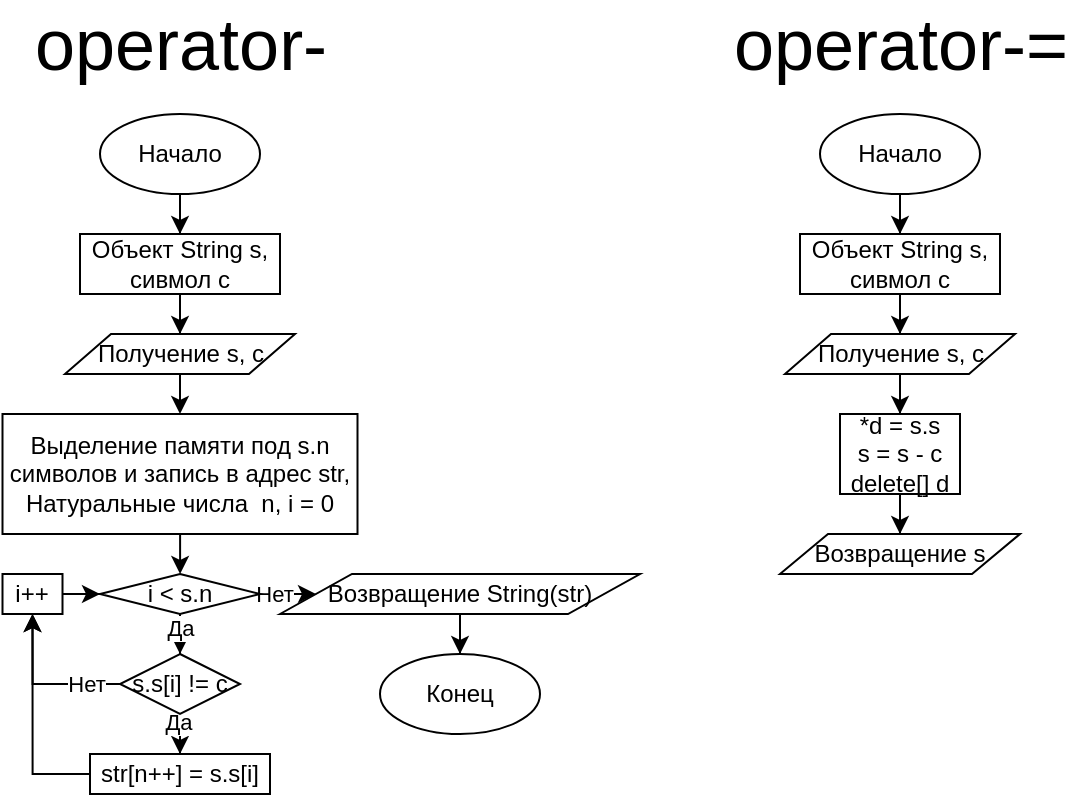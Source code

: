 <mxfile version="13.1.14"><diagram id="Hsi1N0cberL_-BoPGEi5" name="Page-1"><mxGraphModel dx="1112" dy="442" grid="1" gridSize="10" guides="1" tooltips="1" connect="1" arrows="1" fold="1" page="1" pageScale="1" pageWidth="850" pageHeight="1100" math="0" shadow="0"><root><mxCell id="0"/><mxCell id="1" parent="0"/><mxCell id="LDhQOHuRyV1jIk14AgpL-988" style="edgeStyle=orthogonalEdgeStyle;rounded=0;orthogonalLoop=1;jettySize=auto;html=1;entryX=0.5;entryY=0;entryDx=0;entryDy=0;" edge="1" parent="1" source="LDhQOHuRyV1jIk14AgpL-790" target="LDhQOHuRyV1jIk14AgpL-987"><mxGeometry relative="1" as="geometry"/></mxCell><mxCell id="LDhQOHuRyV1jIk14AgpL-790" value="Начало" style="ellipse;whiteSpace=wrap;html=1;" vertex="1" parent="1"><mxGeometry x="210" y="480" width="80" height="40" as="geometry"/></mxCell><mxCell id="LDhQOHuRyV1jIk14AgpL-957" value="Конец" style="ellipse;whiteSpace=wrap;html=1;" vertex="1" parent="1"><mxGeometry x="350" y="750" width="80" height="40" as="geometry"/></mxCell><mxCell id="LDhQOHuRyV1jIk14AgpL-990" style="edgeStyle=orthogonalEdgeStyle;rounded=0;orthogonalLoop=1;jettySize=auto;html=1;" edge="1" parent="1" source="LDhQOHuRyV1jIk14AgpL-987" target="LDhQOHuRyV1jIk14AgpL-989"><mxGeometry relative="1" as="geometry"/></mxCell><mxCell id="LDhQOHuRyV1jIk14AgpL-987" value="Объект String s, &lt;br&gt;сивмол c" style="rounded=0;whiteSpace=wrap;html=1;" vertex="1" parent="1"><mxGeometry x="200" y="540" width="100" height="30" as="geometry"/></mxCell><mxCell id="LDhQOHuRyV1jIk14AgpL-992" style="edgeStyle=orthogonalEdgeStyle;rounded=0;orthogonalLoop=1;jettySize=auto;html=1;entryX=0.5;entryY=0;entryDx=0;entryDy=0;" edge="1" parent="1" source="LDhQOHuRyV1jIk14AgpL-989"><mxGeometry relative="1" as="geometry"><mxPoint x="250.0" y="630" as="targetPoint"/></mxGeometry></mxCell><mxCell id="LDhQOHuRyV1jIk14AgpL-989" value="Получение s, c" style="shape=parallelogram;perimeter=parallelogramPerimeter;whiteSpace=wrap;html=1;" vertex="1" parent="1"><mxGeometry x="192.5" y="590" width="115" height="20" as="geometry"/></mxCell><mxCell id="LDhQOHuRyV1jIk14AgpL-1011" style="edgeStyle=orthogonalEdgeStyle;rounded=0;orthogonalLoop=1;jettySize=auto;html=1;entryX=0.5;entryY=0;entryDx=0;entryDy=0;" edge="1" parent="1" source="LDhQOHuRyV1jIk14AgpL-1007" target="LDhQOHuRyV1jIk14AgpL-1008"><mxGeometry relative="1" as="geometry"/></mxCell><mxCell id="LDhQOHuRyV1jIk14AgpL-1007" value="Выделение памяти под s.n символов и запись в адрес str,&lt;br&gt;Натуральные числа&amp;nbsp; n, i = 0" style="rounded=0;whiteSpace=wrap;html=1;" vertex="1" parent="1"><mxGeometry x="161.25" y="630" width="177.5" height="60" as="geometry"/></mxCell><mxCell id="LDhQOHuRyV1jIk14AgpL-1015" style="edgeStyle=orthogonalEdgeStyle;rounded=0;orthogonalLoop=1;jettySize=auto;html=1;entryX=0;entryY=0.5;entryDx=0;entryDy=0;" edge="1" parent="1" source="LDhQOHuRyV1jIk14AgpL-1008" target="LDhQOHuRyV1jIk14AgpL-1014"><mxGeometry relative="1" as="geometry"/></mxCell><mxCell id="LDhQOHuRyV1jIk14AgpL-1016" value="Нет" style="edgeLabel;html=1;align=center;verticalAlign=middle;resizable=0;points=[];" vertex="1" connectable="0" parent="LDhQOHuRyV1jIk14AgpL-1015"><mxGeometry x="0.523" relative="1" as="geometry"><mxPoint as="offset"/></mxGeometry></mxCell><mxCell id="LDhQOHuRyV1jIk14AgpL-1019" style="edgeStyle=orthogonalEdgeStyle;rounded=0;orthogonalLoop=1;jettySize=auto;html=1;entryX=0.5;entryY=0;entryDx=0;entryDy=0;" edge="1" parent="1" source="LDhQOHuRyV1jIk14AgpL-1008" target="LDhQOHuRyV1jIk14AgpL-1018"><mxGeometry relative="1" as="geometry"/></mxCell><mxCell id="LDhQOHuRyV1jIk14AgpL-1020" value="Да" style="edgeLabel;html=1;align=center;verticalAlign=middle;resizable=0;points=[];" vertex="1" connectable="0" parent="LDhQOHuRyV1jIk14AgpL-1019"><mxGeometry x="0.544" relative="1" as="geometry"><mxPoint as="offset"/></mxGeometry></mxCell><mxCell id="LDhQOHuRyV1jIk14AgpL-1008" value="i &amp;lt; s.n" style="rhombus;whiteSpace=wrap;html=1;" vertex="1" parent="1"><mxGeometry x="210" y="710" width="80" height="20" as="geometry"/></mxCell><mxCell id="LDhQOHuRyV1jIk14AgpL-1013" style="edgeStyle=orthogonalEdgeStyle;rounded=0;orthogonalLoop=1;jettySize=auto;html=1;entryX=0;entryY=0.5;entryDx=0;entryDy=0;" edge="1" parent="1" source="LDhQOHuRyV1jIk14AgpL-1012" target="LDhQOHuRyV1jIk14AgpL-1008"><mxGeometry relative="1" as="geometry"/></mxCell><mxCell id="LDhQOHuRyV1jIk14AgpL-1012" value="i++" style="rounded=0;whiteSpace=wrap;html=1;" vertex="1" parent="1"><mxGeometry x="161.25" y="710" width="30" height="20" as="geometry"/></mxCell><mxCell id="LDhQOHuRyV1jIk14AgpL-1017" style="edgeStyle=orthogonalEdgeStyle;rounded=0;orthogonalLoop=1;jettySize=auto;html=1;entryX=0.5;entryY=0;entryDx=0;entryDy=0;" edge="1" parent="1" source="LDhQOHuRyV1jIk14AgpL-1014" target="LDhQOHuRyV1jIk14AgpL-957"><mxGeometry relative="1" as="geometry"/></mxCell><mxCell id="LDhQOHuRyV1jIk14AgpL-1014" value="Возвращение&amp;nbsp;String(str)" style="shape=parallelogram;perimeter=parallelogramPerimeter;whiteSpace=wrap;html=1;" vertex="1" parent="1"><mxGeometry x="300" y="710" width="180" height="20" as="geometry"/></mxCell><mxCell id="LDhQOHuRyV1jIk14AgpL-1022" style="edgeStyle=orthogonalEdgeStyle;rounded=0;orthogonalLoop=1;jettySize=auto;html=1;entryX=0.5;entryY=0;entryDx=0;entryDy=0;" edge="1" parent="1" source="LDhQOHuRyV1jIk14AgpL-1018" target="LDhQOHuRyV1jIk14AgpL-1021"><mxGeometry relative="1" as="geometry"/></mxCell><mxCell id="LDhQOHuRyV1jIk14AgpL-1023" value="Да" style="edgeLabel;html=1;align=center;verticalAlign=middle;resizable=0;points=[];" vertex="1" connectable="0" parent="LDhQOHuRyV1jIk14AgpL-1022"><mxGeometry x="0.467" y="-1" relative="1" as="geometry"><mxPoint as="offset"/></mxGeometry></mxCell><mxCell id="LDhQOHuRyV1jIk14AgpL-1024" style="edgeStyle=orthogonalEdgeStyle;rounded=0;orthogonalLoop=1;jettySize=auto;html=1;entryX=0.5;entryY=1;entryDx=0;entryDy=0;" edge="1" parent="1" source="LDhQOHuRyV1jIk14AgpL-1018" target="LDhQOHuRyV1jIk14AgpL-1012"><mxGeometry relative="1" as="geometry"/></mxCell><mxCell id="LDhQOHuRyV1jIk14AgpL-1027" value="Нет" style="edgeLabel;html=1;align=center;verticalAlign=middle;resizable=0;points=[];" vertex="1" connectable="0" parent="LDhQOHuRyV1jIk14AgpL-1024"><mxGeometry x="-0.568" relative="1" as="geometry"><mxPoint as="offset"/></mxGeometry></mxCell><mxCell id="LDhQOHuRyV1jIk14AgpL-1018" value="s.s[i] != c" style="rhombus;whiteSpace=wrap;html=1;" vertex="1" parent="1"><mxGeometry x="220" y="750" width="60" height="30" as="geometry"/></mxCell><mxCell id="LDhQOHuRyV1jIk14AgpL-1025" style="edgeStyle=orthogonalEdgeStyle;rounded=0;orthogonalLoop=1;jettySize=auto;html=1;entryX=0.5;entryY=1;entryDx=0;entryDy=0;" edge="1" parent="1" source="LDhQOHuRyV1jIk14AgpL-1021" target="LDhQOHuRyV1jIk14AgpL-1012"><mxGeometry relative="1" as="geometry"/></mxCell><mxCell id="LDhQOHuRyV1jIk14AgpL-1021" value="str[n++] = s.s[i]" style="rounded=0;whiteSpace=wrap;html=1;" vertex="1" parent="1"><mxGeometry x="205" y="800" width="90" height="20" as="geometry"/></mxCell><mxCell id="LDhQOHuRyV1jIk14AgpL-1028" value="&lt;font style=&quot;font-size: 36px&quot;&gt;operator-&lt;/font&gt;" style="text;html=1;align=center;verticalAlign=middle;resizable=0;points=[];autosize=1;" vertex="1" parent="1"><mxGeometry x="170" y="430" width="160" height="30" as="geometry"/></mxCell><mxCell id="LDhQOHuRyV1jIk14AgpL-1030" style="edgeStyle=orthogonalEdgeStyle;rounded=0;orthogonalLoop=1;jettySize=auto;html=1;entryX=0.5;entryY=0;entryDx=0;entryDy=0;" edge="1" parent="1" source="LDhQOHuRyV1jIk14AgpL-1031" target="LDhQOHuRyV1jIk14AgpL-1033"><mxGeometry relative="1" as="geometry"/></mxCell><mxCell id="LDhQOHuRyV1jIk14AgpL-1031" value="Начало" style="ellipse;whiteSpace=wrap;html=1;" vertex="1" parent="1"><mxGeometry x="570" y="480" width="80" height="40" as="geometry"/></mxCell><mxCell id="LDhQOHuRyV1jIk14AgpL-1032" style="edgeStyle=orthogonalEdgeStyle;rounded=0;orthogonalLoop=1;jettySize=auto;html=1;" edge="1" parent="1" source="LDhQOHuRyV1jIk14AgpL-1033" target="LDhQOHuRyV1jIk14AgpL-1034"><mxGeometry relative="1" as="geometry"/></mxCell><mxCell id="LDhQOHuRyV1jIk14AgpL-1033" value="Объект String s, &lt;br&gt;сивмол c" style="rounded=0;whiteSpace=wrap;html=1;" vertex="1" parent="1"><mxGeometry x="560" y="540" width="100" height="30" as="geometry"/></mxCell><mxCell id="LDhQOHuRyV1jIk14AgpL-1036" style="edgeStyle=orthogonalEdgeStyle;rounded=0;orthogonalLoop=1;jettySize=auto;html=1;" edge="1" parent="1" source="LDhQOHuRyV1jIk14AgpL-1034" target="LDhQOHuRyV1jIk14AgpL-1035"><mxGeometry relative="1" as="geometry"/></mxCell><mxCell id="LDhQOHuRyV1jIk14AgpL-1034" value="Получение s, c" style="shape=parallelogram;perimeter=parallelogramPerimeter;whiteSpace=wrap;html=1;" vertex="1" parent="1"><mxGeometry x="552.5" y="590" width="115" height="20" as="geometry"/></mxCell><mxCell id="LDhQOHuRyV1jIk14AgpL-1038" style="edgeStyle=orthogonalEdgeStyle;rounded=0;orthogonalLoop=1;jettySize=auto;html=1;entryX=0.5;entryY=0;entryDx=0;entryDy=0;" edge="1" parent="1" source="LDhQOHuRyV1jIk14AgpL-1035" target="LDhQOHuRyV1jIk14AgpL-1037"><mxGeometry relative="1" as="geometry"/></mxCell><mxCell id="LDhQOHuRyV1jIk14AgpL-1035" value="&lt;div&gt;*d = s.s&lt;/div&gt;&lt;div&gt;&lt;span&gt;s = s - c&lt;/span&gt;&lt;/div&gt;&lt;div&gt;delete[] d&lt;/div&gt;" style="rounded=0;whiteSpace=wrap;html=1;" vertex="1" parent="1"><mxGeometry x="580" y="630" width="60" height="40" as="geometry"/></mxCell><mxCell id="LDhQOHuRyV1jIk14AgpL-1037" value="Возвращение s" style="shape=parallelogram;perimeter=parallelogramPerimeter;whiteSpace=wrap;html=1;" vertex="1" parent="1"><mxGeometry x="550" y="690" width="120" height="20" as="geometry"/></mxCell><mxCell id="LDhQOHuRyV1jIk14AgpL-1074" value="&lt;font style=&quot;font-size: 36px&quot;&gt;operator-=&lt;/font&gt;" style="text;html=1;align=center;verticalAlign=middle;resizable=0;points=[];autosize=1;" vertex="1" parent="1"><mxGeometry x="520" y="430" width="180" height="30" as="geometry"/></mxCell></root></mxGraphModel></diagram></mxfile>